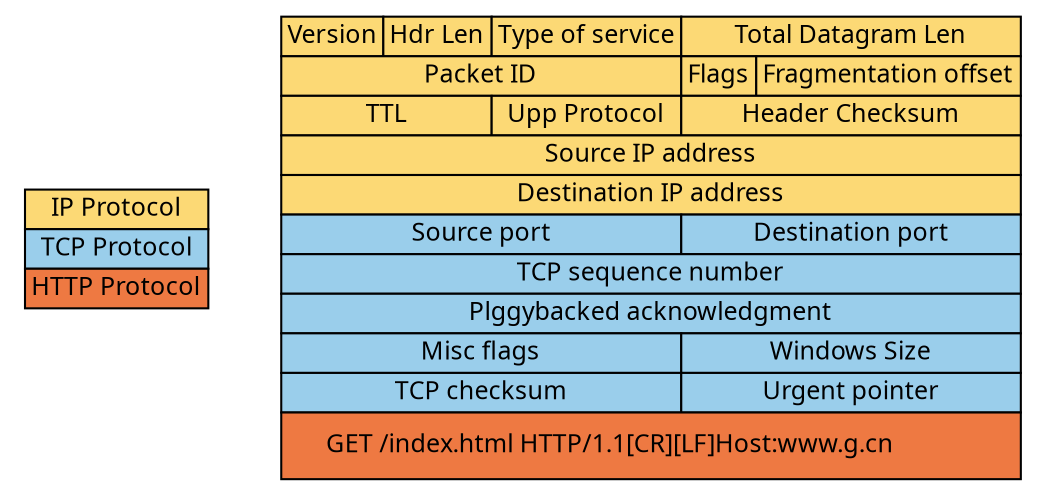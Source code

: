 digraph foo {
    rankdir=BT
    node[shape="plaintext",fontsize="12",fontname="Tahoma"]

    node_inst[label=<<table BORDER="0" CELLBORDER="1" CELLSPACING="0">
              <TR><TD bgcolor="#FCD975" width="32" >IP Protocol</TD></TR>
              <TR><TD bgcolor="#9ACEEB" width="32" >TCP Protocol</TD></TR>
              <TR><TD bgcolor="#EE7942" width="32" >HTTP Protocol</TD></TR>
              </table>>];


    node_ipv4[label=<<table BORDER="0" CELLBORDER="1" CELLSPACING="0">
              <TR>
              <TD bgcolor="#FCD975" width="32" >Version</TD>
              <TD bgcolor="#FCD975" width="32" >Hdr Len</TD>
              <TD bgcolor="#FCD975" colspan="2" width="32">Type of service</TD>
              <TD bgcolor="#FCD975" colspan="4">Total Datagram Len</TD>
              </TR>
              <TR>
              <TD bgcolor="#FCD975" colspan="4" >Packet ID</TD>
              <TD bgcolor="#FCD975" >Flags</TD>
              <TD bgcolor="#FCD975" colspan="3" width="64" >Fragmentation offset</TD>
              </TR>
              <TR>
              <TD bgcolor="#FCD975" colspan="2" width="32" >TTL</TD>
              <TD bgcolor="#FCD975" colspan="2" width="32" >Upp Protocol</TD>
              <TD bgcolor="#FCD975" colspan="4" >Header Checksum</TD>
              </TR>
              <TR>
              <TD bgcolor="#FCD975" colspan="8" >Source IP address</TD>
              </TR>
              <TR>
              <TD bgcolor="#FCD975" colspan="8" >Destination IP address</TD>
              </TR>
              <TR>
              <TD bgcolor="#9ACEEB" colspan="4" >Source port</TD>
              <TD bgcolor="#9ACEEB" colspan="4" >Destination port</TD>
              </TR>
              <TR>
              <TD bgcolor="#9ACEEB" colspan="8" >TCP sequence number</TD>
              </TR>
              <TR>
              <TD bgcolor="#9ACEEB" colspan="8" >Plggybacked acknowledgment</TD>
              </TR>
              <TR>
              <TD bgcolor="#9ACEEB" colspan="4" >Misc flags</TD>
              <TD bgcolor="#9ACEEB" colspan="4" >Windows Size</TD>
              </TR>
              <TR>
              <TD bgcolor="#9ACEEB" colspan="4" >TCP checksum</TD>
              <TD bgcolor="#9ACEEB" colspan="4" >Urgent pointer</TD>
              </TR>
              <TR>
              <TD bgcolor="#EE7942" colspan="8" rowspan="2" height="32"> GET /index.html HTTP/1.1[CR][LF]Host:www.g.cn
              </TD>
              </TR>
              </table>>];
}
